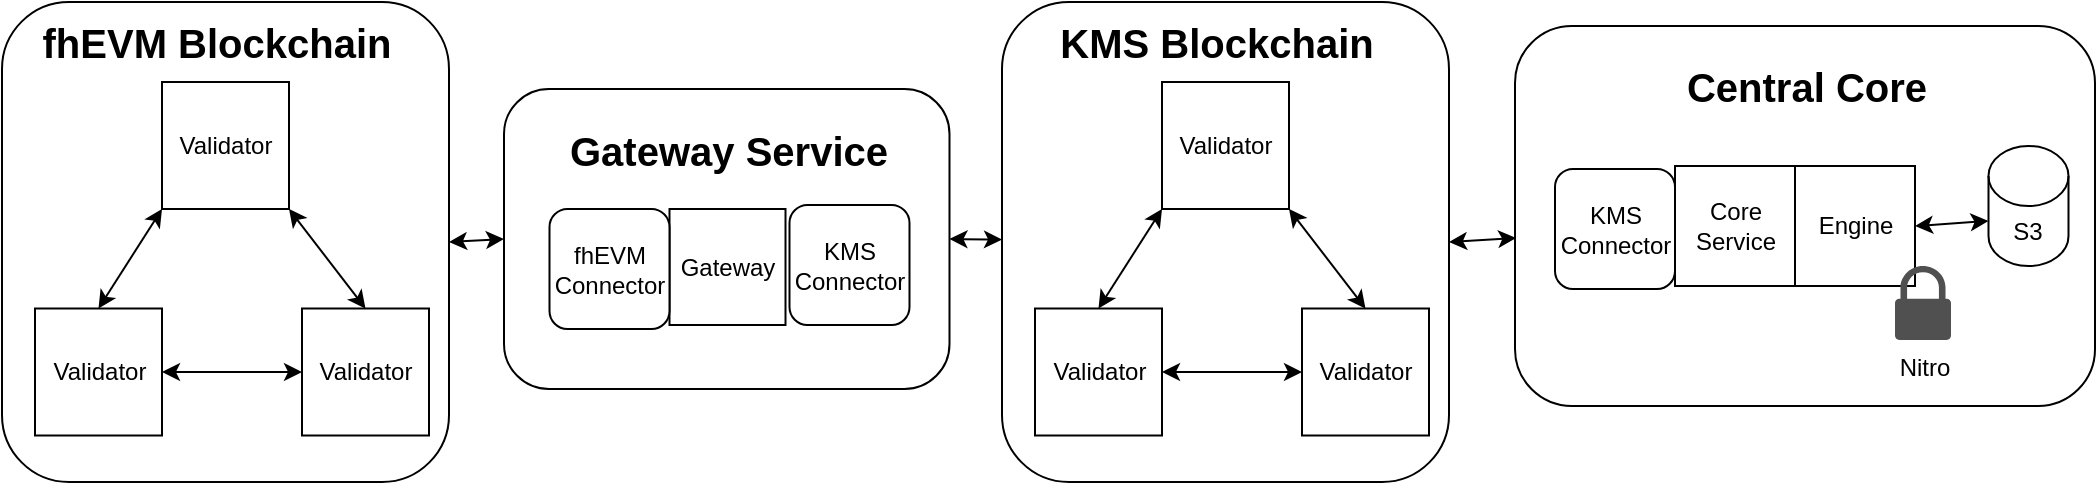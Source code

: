 <mxfile version="24.6.4" type="device">
  <diagram name="Page-1" id="FpsxUlfm9SSa0UdNBrvg">
    <mxGraphModel dx="914" dy="824" grid="1" gridSize="10" guides="1" tooltips="1" connect="1" arrows="1" fold="1" page="1" pageScale="1" pageWidth="827" pageHeight="1169" math="0" shadow="0">
      <root>
        <mxCell id="0" />
        <mxCell id="1" parent="0" />
        <mxCell id="4pm-2qYC4wzhBg7R6dqF-63" value="&lt;font style=&quot;font-size: 20px;&quot;&gt;&lt;b&gt;KMS blockchain&lt;/b&gt;&lt;/font&gt;" style="rounded=1;whiteSpace=wrap;html=1;fontColor=none;noLabel=1;labelBackgroundColor=none;" vertex="1" parent="1">
          <mxGeometry x="756.5" y="12" width="290" height="190" as="geometry" />
        </mxCell>
        <mxCell id="4pm-2qYC4wzhBg7R6dqF-51" value="&lt;font style=&quot;font-size: 20px;&quot;&gt;&lt;b&gt;KMS blockchain&lt;/b&gt;&lt;/font&gt;" style="rounded=1;whiteSpace=wrap;html=1;fontColor=none;noLabel=1;labelBackgroundColor=none;" vertex="1" parent="1">
          <mxGeometry x="251" y="43.5" width="222.75" height="150" as="geometry" />
        </mxCell>
        <mxCell id="4pm-2qYC4wzhBg7R6dqF-40" value="&lt;font style=&quot;font-size: 20px;&quot;&gt;&lt;b&gt;KMS blockchain&lt;/b&gt;&lt;/font&gt;" style="rounded=1;whiteSpace=wrap;html=1;fontColor=none;noLabel=1;labelBackgroundColor=none;" vertex="1" parent="1">
          <mxGeometry x="500" width="223.5" height="240" as="geometry" />
        </mxCell>
        <mxCell id="4pm-2qYC4wzhBg7R6dqF-1" value="S3" style="shape=cylinder3;whiteSpace=wrap;html=1;boundedLbl=1;backgroundOutline=1;size=15;" vertex="1" parent="1">
          <mxGeometry x="993.25" y="72" width="40" height="60" as="geometry" />
        </mxCell>
        <mxCell id="4pm-2qYC4wzhBg7R6dqF-4" value="Engine" style="whiteSpace=wrap;html=1;aspect=fixed;" vertex="1" parent="1">
          <mxGeometry x="896.5" y="82" width="60" height="60" as="geometry" />
        </mxCell>
        <mxCell id="4pm-2qYC4wzhBg7R6dqF-9" value="Nitro" style="sketch=0;pointerEvents=1;shadow=0;dashed=0;html=1;strokeColor=none;fillColor=#505050;labelPosition=center;verticalLabelPosition=bottom;verticalAlign=top;outlineConnect=0;align=center;shape=mxgraph.office.security.lock_protected;" vertex="1" parent="1">
          <mxGeometry x="946.5" y="132" width="28" height="37" as="geometry" />
        </mxCell>
        <mxCell id="4pm-2qYC4wzhBg7R6dqF-10" value="" style="endArrow=classic;startArrow=classic;html=1;rounded=0;exitX=1;exitY=0.5;exitDx=0;exitDy=0;entryX=0;entryY=0;entryDx=0;entryDy=37.5;entryPerimeter=0;" edge="1" parent="1" source="4pm-2qYC4wzhBg7R6dqF-4" target="4pm-2qYC4wzhBg7R6dqF-1">
          <mxGeometry width="50" height="50" relative="1" as="geometry">
            <mxPoint x="992.5" y="102" as="sourcePoint" />
            <mxPoint x="1042.5" y="52" as="targetPoint" />
          </mxGeometry>
        </mxCell>
        <mxCell id="4pm-2qYC4wzhBg7R6dqF-21" value="Core Service" style="whiteSpace=wrap;html=1;aspect=fixed;" vertex="1" parent="1">
          <mxGeometry x="836.5" y="82" width="60" height="60" as="geometry" />
        </mxCell>
        <mxCell id="4pm-2qYC4wzhBg7R6dqF-28" value="KMS Connector" style="rounded=1;whiteSpace=wrap;html=1;" vertex="1" parent="1">
          <mxGeometry x="776.5" y="83.5" width="60" height="60" as="geometry" />
        </mxCell>
        <mxCell id="4pm-2qYC4wzhBg7R6dqF-34" value="Validator" style="whiteSpace=wrap;html=1;aspect=fixed;" vertex="1" parent="1">
          <mxGeometry x="580" y="40" width="63.5" height="63.5" as="geometry" />
        </mxCell>
        <mxCell id="4pm-2qYC4wzhBg7R6dqF-35" value="Validator" style="whiteSpace=wrap;html=1;aspect=fixed;" vertex="1" parent="1">
          <mxGeometry x="516.5" y="153.25" width="63.5" height="63.5" as="geometry" />
        </mxCell>
        <mxCell id="4pm-2qYC4wzhBg7R6dqF-36" value="Validator" style="whiteSpace=wrap;html=1;aspect=fixed;" vertex="1" parent="1">
          <mxGeometry x="650" y="153.25" width="63.5" height="63.5" as="geometry" />
        </mxCell>
        <mxCell id="4pm-2qYC4wzhBg7R6dqF-37" value="" style="endArrow=classic;startArrow=classic;html=1;rounded=0;entryX=0;entryY=1;entryDx=0;entryDy=0;exitX=0.5;exitY=0;exitDx=0;exitDy=0;" edge="1" parent="1" source="4pm-2qYC4wzhBg7R6dqF-35" target="4pm-2qYC4wzhBg7R6dqF-34">
          <mxGeometry width="50" height="50" relative="1" as="geometry">
            <mxPoint x="810" y="170" as="sourcePoint" />
            <mxPoint x="860" y="120" as="targetPoint" />
          </mxGeometry>
        </mxCell>
        <mxCell id="4pm-2qYC4wzhBg7R6dqF-38" value="" style="endArrow=classic;startArrow=classic;html=1;rounded=0;entryX=1;entryY=1;entryDx=0;entryDy=0;exitX=0.5;exitY=0;exitDx=0;exitDy=0;" edge="1" parent="1" source="4pm-2qYC4wzhBg7R6dqF-36" target="4pm-2qYC4wzhBg7R6dqF-34">
          <mxGeometry width="50" height="50" relative="1" as="geometry">
            <mxPoint x="558" y="163" as="sourcePoint" />
            <mxPoint x="590" y="114" as="targetPoint" />
          </mxGeometry>
        </mxCell>
        <mxCell id="4pm-2qYC4wzhBg7R6dqF-39" value="" style="endArrow=classic;startArrow=classic;html=1;rounded=0;entryX=0;entryY=0.5;entryDx=0;entryDy=0;exitX=1;exitY=0.5;exitDx=0;exitDy=0;" edge="1" parent="1" source="4pm-2qYC4wzhBg7R6dqF-35" target="4pm-2qYC4wzhBg7R6dqF-36">
          <mxGeometry width="50" height="50" relative="1" as="geometry">
            <mxPoint x="568" y="173" as="sourcePoint" />
            <mxPoint x="600" y="124" as="targetPoint" />
          </mxGeometry>
        </mxCell>
        <mxCell id="4pm-2qYC4wzhBg7R6dqF-41" value="&lt;font style=&quot;font-size: 20px;&quot;&gt;&lt;b&gt;KMS Blockchain&lt;/b&gt;&lt;/font&gt;" style="text;html=1;align=center;verticalAlign=middle;resizable=0;points=[];autosize=1;strokeColor=none;fillColor=none;" vertex="1" parent="1">
          <mxGeometry x="516.5" width="180" height="40" as="geometry" />
        </mxCell>
        <mxCell id="4pm-2qYC4wzhBg7R6dqF-42" value="" style="endArrow=classic;startArrow=classic;html=1;rounded=0;entryX=0.002;entryY=0.558;entryDx=0;entryDy=0;exitX=1;exitY=0.5;exitDx=0;exitDy=0;entryPerimeter=0;" edge="1" parent="1" source="4pm-2qYC4wzhBg7R6dqF-40" target="4pm-2qYC4wzhBg7R6dqF-63">
          <mxGeometry width="50" height="50" relative="1" as="geometry">
            <mxPoint x="730" y="210" as="sourcePoint" />
            <mxPoint x="866.5" y="243.5" as="targetPoint" />
          </mxGeometry>
        </mxCell>
        <mxCell id="4pm-2qYC4wzhBg7R6dqF-46" value="Gateway" style="whiteSpace=wrap;html=1;aspect=fixed;" vertex="1" parent="1">
          <mxGeometry x="333.75" y="103.5" width="58" height="58" as="geometry" />
        </mxCell>
        <mxCell id="4pm-2qYC4wzhBg7R6dqF-47" value="KMS Connector" style="rounded=1;whiteSpace=wrap;html=1;" vertex="1" parent="1">
          <mxGeometry x="393.75" y="101.5" width="60" height="60" as="geometry" />
        </mxCell>
        <mxCell id="4pm-2qYC4wzhBg7R6dqF-48" value="" style="endArrow=classic;startArrow=classic;html=1;rounded=0;exitX=1;exitY=0.5;exitDx=0;exitDy=0;" edge="1" parent="1" source="4pm-2qYC4wzhBg7R6dqF-51" target="4pm-2qYC4wzhBg7R6dqF-40">
          <mxGeometry width="50" height="50" relative="1" as="geometry">
            <mxPoint x="480" y="120" as="sourcePoint" />
            <mxPoint x="780" y="130" as="targetPoint" />
          </mxGeometry>
        </mxCell>
        <mxCell id="4pm-2qYC4wzhBg7R6dqF-50" value="fhEVM Connector" style="rounded=1;whiteSpace=wrap;html=1;" vertex="1" parent="1">
          <mxGeometry x="273.75" y="103.5" width="60" height="60" as="geometry" />
        </mxCell>
        <mxCell id="4pm-2qYC4wzhBg7R6dqF-52" value="&lt;font style=&quot;font-size: 20px;&quot;&gt;&lt;b&gt;Gateway Service&lt;/b&gt;&lt;/font&gt;" style="text;html=1;align=center;verticalAlign=middle;resizable=0;points=[];autosize=1;strokeColor=none;fillColor=none;" vertex="1" parent="1">
          <mxGeometry x="272.75" y="53.5" width="180" height="40" as="geometry" />
        </mxCell>
        <mxCell id="4pm-2qYC4wzhBg7R6dqF-53" value="&lt;font style=&quot;font-size: 20px;&quot;&gt;&lt;b&gt;KMS blockchain&lt;/b&gt;&lt;/font&gt;" style="rounded=1;whiteSpace=wrap;html=1;fontColor=none;noLabel=1;labelBackgroundColor=none;" vertex="1" parent="1">
          <mxGeometry width="223.5" height="240" as="geometry" />
        </mxCell>
        <mxCell id="4pm-2qYC4wzhBg7R6dqF-54" value="Validator" style="whiteSpace=wrap;html=1;aspect=fixed;" vertex="1" parent="1">
          <mxGeometry x="80" y="40" width="63.5" height="63.5" as="geometry" />
        </mxCell>
        <mxCell id="4pm-2qYC4wzhBg7R6dqF-55" value="Validator" style="whiteSpace=wrap;html=1;aspect=fixed;" vertex="1" parent="1">
          <mxGeometry x="16.5" y="153.25" width="63.5" height="63.5" as="geometry" />
        </mxCell>
        <mxCell id="4pm-2qYC4wzhBg7R6dqF-56" value="Validator" style="whiteSpace=wrap;html=1;aspect=fixed;" vertex="1" parent="1">
          <mxGeometry x="150" y="153.25" width="63.5" height="63.5" as="geometry" />
        </mxCell>
        <mxCell id="4pm-2qYC4wzhBg7R6dqF-57" value="" style="endArrow=classic;startArrow=classic;html=1;rounded=0;entryX=0;entryY=1;entryDx=0;entryDy=0;exitX=0.5;exitY=0;exitDx=0;exitDy=0;" edge="1" parent="1" source="4pm-2qYC4wzhBg7R6dqF-55" target="4pm-2qYC4wzhBg7R6dqF-54">
          <mxGeometry width="50" height="50" relative="1" as="geometry">
            <mxPoint x="310" y="170" as="sourcePoint" />
            <mxPoint x="360" y="120" as="targetPoint" />
          </mxGeometry>
        </mxCell>
        <mxCell id="4pm-2qYC4wzhBg7R6dqF-58" value="" style="endArrow=classic;startArrow=classic;html=1;rounded=0;entryX=1;entryY=1;entryDx=0;entryDy=0;exitX=0.5;exitY=0;exitDx=0;exitDy=0;" edge="1" parent="1" source="4pm-2qYC4wzhBg7R6dqF-56" target="4pm-2qYC4wzhBg7R6dqF-54">
          <mxGeometry width="50" height="50" relative="1" as="geometry">
            <mxPoint x="58" y="163" as="sourcePoint" />
            <mxPoint x="90" y="114" as="targetPoint" />
          </mxGeometry>
        </mxCell>
        <mxCell id="4pm-2qYC4wzhBg7R6dqF-59" value="" style="endArrow=classic;startArrow=classic;html=1;rounded=0;entryX=0;entryY=0.5;entryDx=0;entryDy=0;exitX=1;exitY=0.5;exitDx=0;exitDy=0;" edge="1" parent="1" source="4pm-2qYC4wzhBg7R6dqF-55" target="4pm-2qYC4wzhBg7R6dqF-56">
          <mxGeometry width="50" height="50" relative="1" as="geometry">
            <mxPoint x="68" y="173" as="sourcePoint" />
            <mxPoint x="100" y="124" as="targetPoint" />
          </mxGeometry>
        </mxCell>
        <mxCell id="4pm-2qYC4wzhBg7R6dqF-60" value="&lt;font style=&quot;font-size: 20px;&quot;&gt;&lt;b&gt;fhEVM Blockchain&lt;/b&gt;&lt;/font&gt;" style="text;html=1;align=center;verticalAlign=middle;resizable=0;points=[];autosize=1;strokeColor=none;fillColor=none;" vertex="1" parent="1">
          <mxGeometry x="6.5" width="200" height="40" as="geometry" />
        </mxCell>
        <mxCell id="4pm-2qYC4wzhBg7R6dqF-61" value="" style="endArrow=classic;startArrow=classic;html=1;rounded=0;exitX=1;exitY=0.5;exitDx=0;exitDy=0;entryX=0;entryY=0.5;entryDx=0;entryDy=0;" edge="1" parent="1" source="4pm-2qYC4wzhBg7R6dqF-53" target="4pm-2qYC4wzhBg7R6dqF-51">
          <mxGeometry width="50" height="50" relative="1" as="geometry">
            <mxPoint x="480" y="117" as="sourcePoint" />
            <mxPoint x="510" y="120" as="targetPoint" />
          </mxGeometry>
        </mxCell>
        <mxCell id="4pm-2qYC4wzhBg7R6dqF-64" value="&lt;span style=&quot;font-size: 20px;&quot;&gt;&lt;b&gt;Central Core&lt;/b&gt;&lt;/span&gt;" style="text;html=1;align=center;verticalAlign=middle;resizable=0;points=[];autosize=1;strokeColor=none;fillColor=none;" vertex="1" parent="1">
          <mxGeometry x="831.5" y="22" width="140" height="40" as="geometry" />
        </mxCell>
      </root>
    </mxGraphModel>
  </diagram>
</mxfile>

